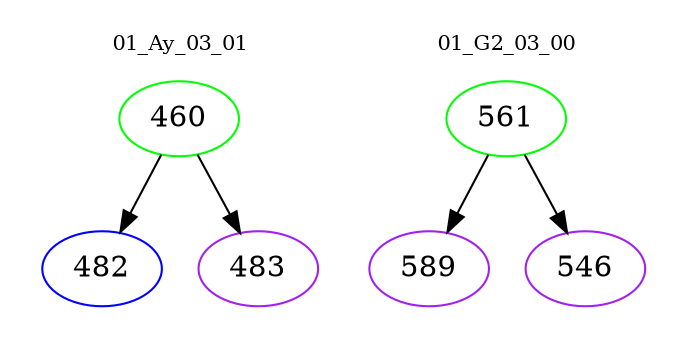 digraph{
subgraph cluster_0 {
color = white
label = "01_Ay_03_01";
fontsize=10;
T0_460 [label="460", color="green"]
T0_460 -> T0_482 [color="black"]
T0_482 [label="482", color="blue"]
T0_460 -> T0_483 [color="black"]
T0_483 [label="483", color="purple"]
}
subgraph cluster_1 {
color = white
label = "01_G2_03_00";
fontsize=10;
T1_561 [label="561", color="green"]
T1_561 -> T1_589 [color="black"]
T1_589 [label="589", color="purple"]
T1_561 -> T1_546 [color="black"]
T1_546 [label="546", color="purple"]
}
}
